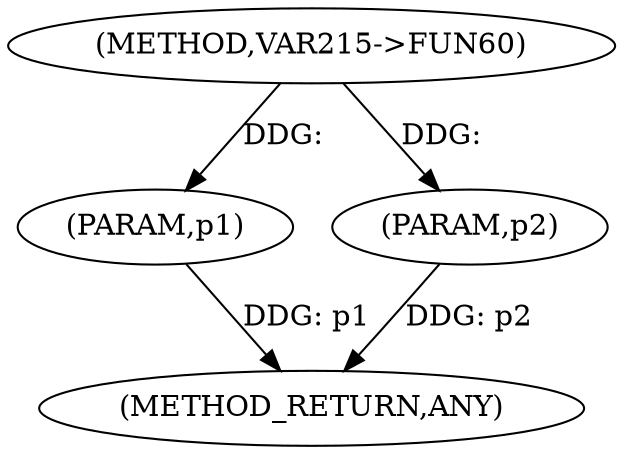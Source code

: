 
digraph "VAR215-&gt;FUN60" {  

"14874" [label = "(METHOD,VAR215-&gt;FUN60)" ]

"14878" [label = "(METHOD_RETURN,ANY)" ]

"14875" [label = "(PARAM,p1)" ]

"14876" [label = "(PARAM,p2)" ]

  "14875" -> "14878"  [ label = "DDG: p1"] 

  "14876" -> "14878"  [ label = "DDG: p2"] 

  "14874" -> "14875"  [ label = "DDG: "] 

  "14874" -> "14876"  [ label = "DDG: "] 

}
